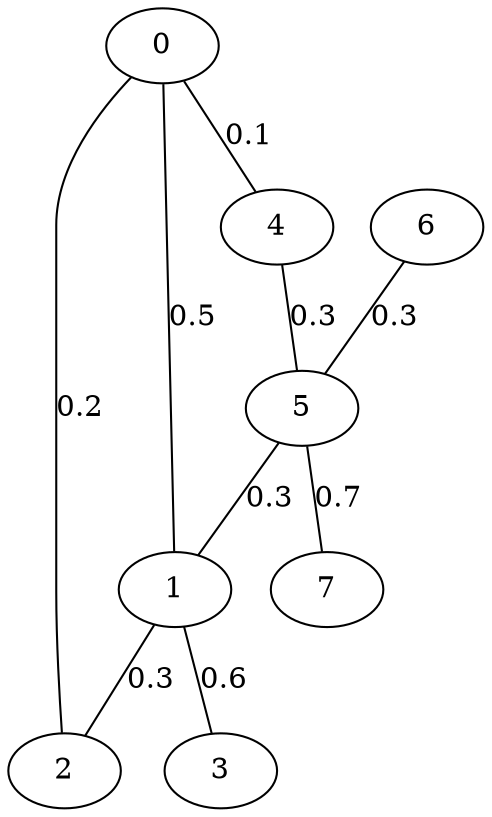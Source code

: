 graph G {
	0 -- 1 [label=0.5]
	0 -- 4 [label=0.1]
	0 -- 2 [label=0.2]
	1 -- 2 [label=0.3]
	1 -- 3 [label=0.6]
	4 -- 5 [label=0.3]
	5 -- 1 [label=0.3]
	5 -- 7 [label=0.7]
	6 -- 5 [label=0.3]}